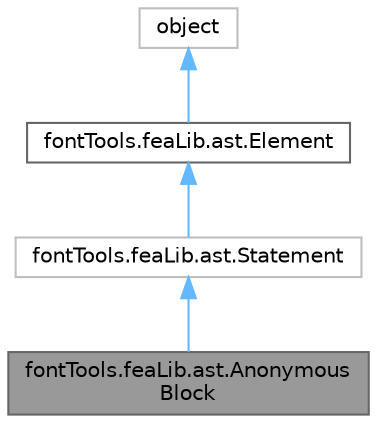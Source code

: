 digraph "fontTools.feaLib.ast.AnonymousBlock"
{
 // LATEX_PDF_SIZE
  bgcolor="transparent";
  edge [fontname=Helvetica,fontsize=10,labelfontname=Helvetica,labelfontsize=10];
  node [fontname=Helvetica,fontsize=10,shape=box,height=0.2,width=0.4];
  Node1 [id="Node000001",label="fontTools.feaLib.ast.Anonymous\lBlock",height=0.2,width=0.4,color="gray40", fillcolor="grey60", style="filled", fontcolor="black",tooltip=" "];
  Node2 -> Node1 [id="edge4_Node000001_Node000002",dir="back",color="steelblue1",style="solid",tooltip=" "];
  Node2 [id="Node000002",label="fontTools.feaLib.ast.Statement",height=0.2,width=0.4,color="grey75", fillcolor="white", style="filled",URL="$de/d77/classfontTools_1_1feaLib_1_1ast_1_1Statement.html",tooltip=" "];
  Node3 -> Node2 [id="edge5_Node000002_Node000003",dir="back",color="steelblue1",style="solid",tooltip=" "];
  Node3 [id="Node000003",label="fontTools.feaLib.ast.Element",height=0.2,width=0.4,color="gray40", fillcolor="white", style="filled",URL="$d0/dc1/classfontTools_1_1feaLib_1_1ast_1_1Element.html",tooltip=" "];
  Node4 -> Node3 [id="edge6_Node000003_Node000004",dir="back",color="steelblue1",style="solid",tooltip=" "];
  Node4 [id="Node000004",label="object",height=0.2,width=0.4,color="grey75", fillcolor="white", style="filled",tooltip=" "];
}

